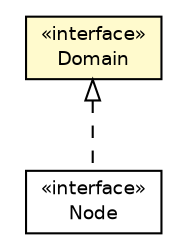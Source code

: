 #!/usr/local/bin/dot
#
# Class diagram 
# Generated by UMLGraph version R5_6 (http://www.umlgraph.org/)
#

digraph G {
	edge [fontname="Helvetica",fontsize=10,labelfontname="Helvetica",labelfontsize=10];
	node [fontname="Helvetica",fontsize=10,shape=plaintext];
	nodesep=0.25;
	ranksep=0.5;
	// net.ljcomputing.domain.Domain
	c65 [label=<<table title="net.ljcomputing.domain.Domain" border="0" cellborder="1" cellspacing="0" cellpadding="2" port="p" bgcolor="lemonChiffon" href="./Domain.html">
		<tr><td><table border="0" cellspacing="0" cellpadding="1">
<tr><td align="center" balign="center"> &#171;interface&#187; </td></tr>
<tr><td align="center" balign="center"> Domain </td></tr>
		</table></td></tr>
		</table>>, URL="./Domain.html", fontname="Helvetica", fontcolor="black", fontsize=9.0];
	// net.ljcomputing.domain.Node
	c66 [label=<<table title="net.ljcomputing.domain.Node" border="0" cellborder="1" cellspacing="0" cellpadding="2" port="p" href="./Node.html">
		<tr><td><table border="0" cellspacing="0" cellpadding="1">
<tr><td align="center" balign="center"> &#171;interface&#187; </td></tr>
<tr><td align="center" balign="center"> Node </td></tr>
		</table></td></tr>
		</table>>, URL="./Node.html", fontname="Helvetica", fontcolor="black", fontsize=9.0];
	//net.ljcomputing.domain.Node implements net.ljcomputing.domain.Domain
	c65:p -> c66:p [dir=back,arrowtail=empty,style=dashed];
}

